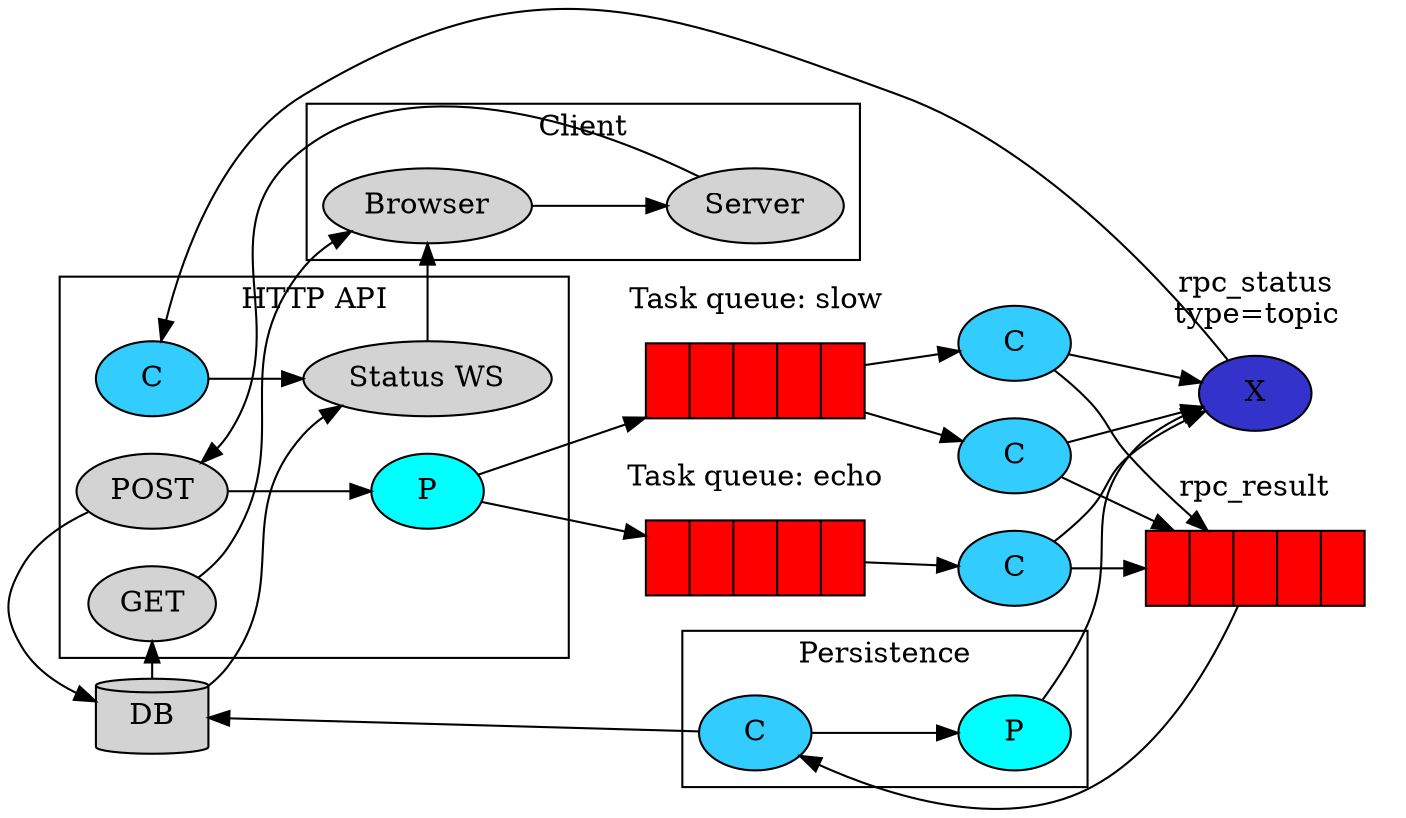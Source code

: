 digraph {
  bgcolor=white;
  truecolor=true;
  rankdir=LR;
  node [style="filled"];

  subgraph cluster_client {
    label="Client";
    "app" [label="Server"];
    "browser" [label="Browser"];
    browser -> app;
  }

  subgraph cluster_HTTP_API {
    label="HTTP API";
    "HTTP_POST" [label="POST"];
    "WS_rpc_status" [label="Status WS"];
    "HTTP_GET" [label="GET"];
    "P_task" [label="P", fillcolor="#00ffff"];
    "C_rpc_status" [label="C", fillcolor="#33ccff"];
    HTTP_POST -> P_task ;
    C_rpc_status -> WS_rpc_status ;
  }
  HTTP_POST -> DB ;
  DB -> HTTP_GET ;
  DB -> WS_rpc_status ;

  WS_rpc_status -> browser ;
  HTTP_GET -> browser ;
  app -> HTTP_POST;

  subgraph cluster_Q_results {
    label="rpc_result" ;
    color=transparent ;
    "Q_rpc_result" [label="{||||}", fillcolor="red", shape="record"] ;
  }

  subgraph cluster_persistence {
    label="Persistence" ;
    "C_persistence" [label="C", fillcolor="#33ccff" ];
    "P_persistence" [label="P", fillcolor="#00ffff"];
  }

  "DB" [label="DB", shape="cylinder", image="cylinder.gif"];

  Q_rpc_result -> C_persistence ;
  C_persistence -> DB ;
  C_persistence -> P_persistence ;
  P_persistence -> X_rpc_status ;

  subgraph cluster_Q_slow {
    label="Task queue: slow" ;
    color=transparent ;
    "Q_slow" [label="{||||}", fillcolor="red", shape="record"] ;
  }

  "C_slow_1" [label="C", fillcolor="#33ccff"];
  "C_slow_2" [label="C", fillcolor="#33ccff"];

  "Q_slow" -> "C_slow_1"
  "Q_slow" -> "C_slow_2"

  subgraph cluster_Q_echo {
    label = "Task queue: echo" ;
    color = transparent ;
    "Q_echo" [label="{||||}", fillcolor="red", shape="record"] ;
  }

  "C_echo_1" [label="C", fillcolor="#33ccff"];
  "Q_echo" -> "C_echo_1"

  subgraph cluster_X_rpc_status {
    label="rpc_status\ntype=topic";
    color=transparent;
    "X_rpc_status" [label="X", fillcolor="#3333CC"] ;
  }

  P_task -> Q_slow ;
  P_task -> Q_echo ;

  C_slow_1 -> X_rpc_status ;
  C_slow_1 -> Q_rpc_result ;
  C_slow_2 -> X_rpc_status ;
  C_slow_2 -> Q_rpc_result ;
  C_echo_1 -> X_rpc_status ;
  C_echo_1 -> Q_rpc_result ;

  X_rpc_status -> C_rpc_status ;
}

